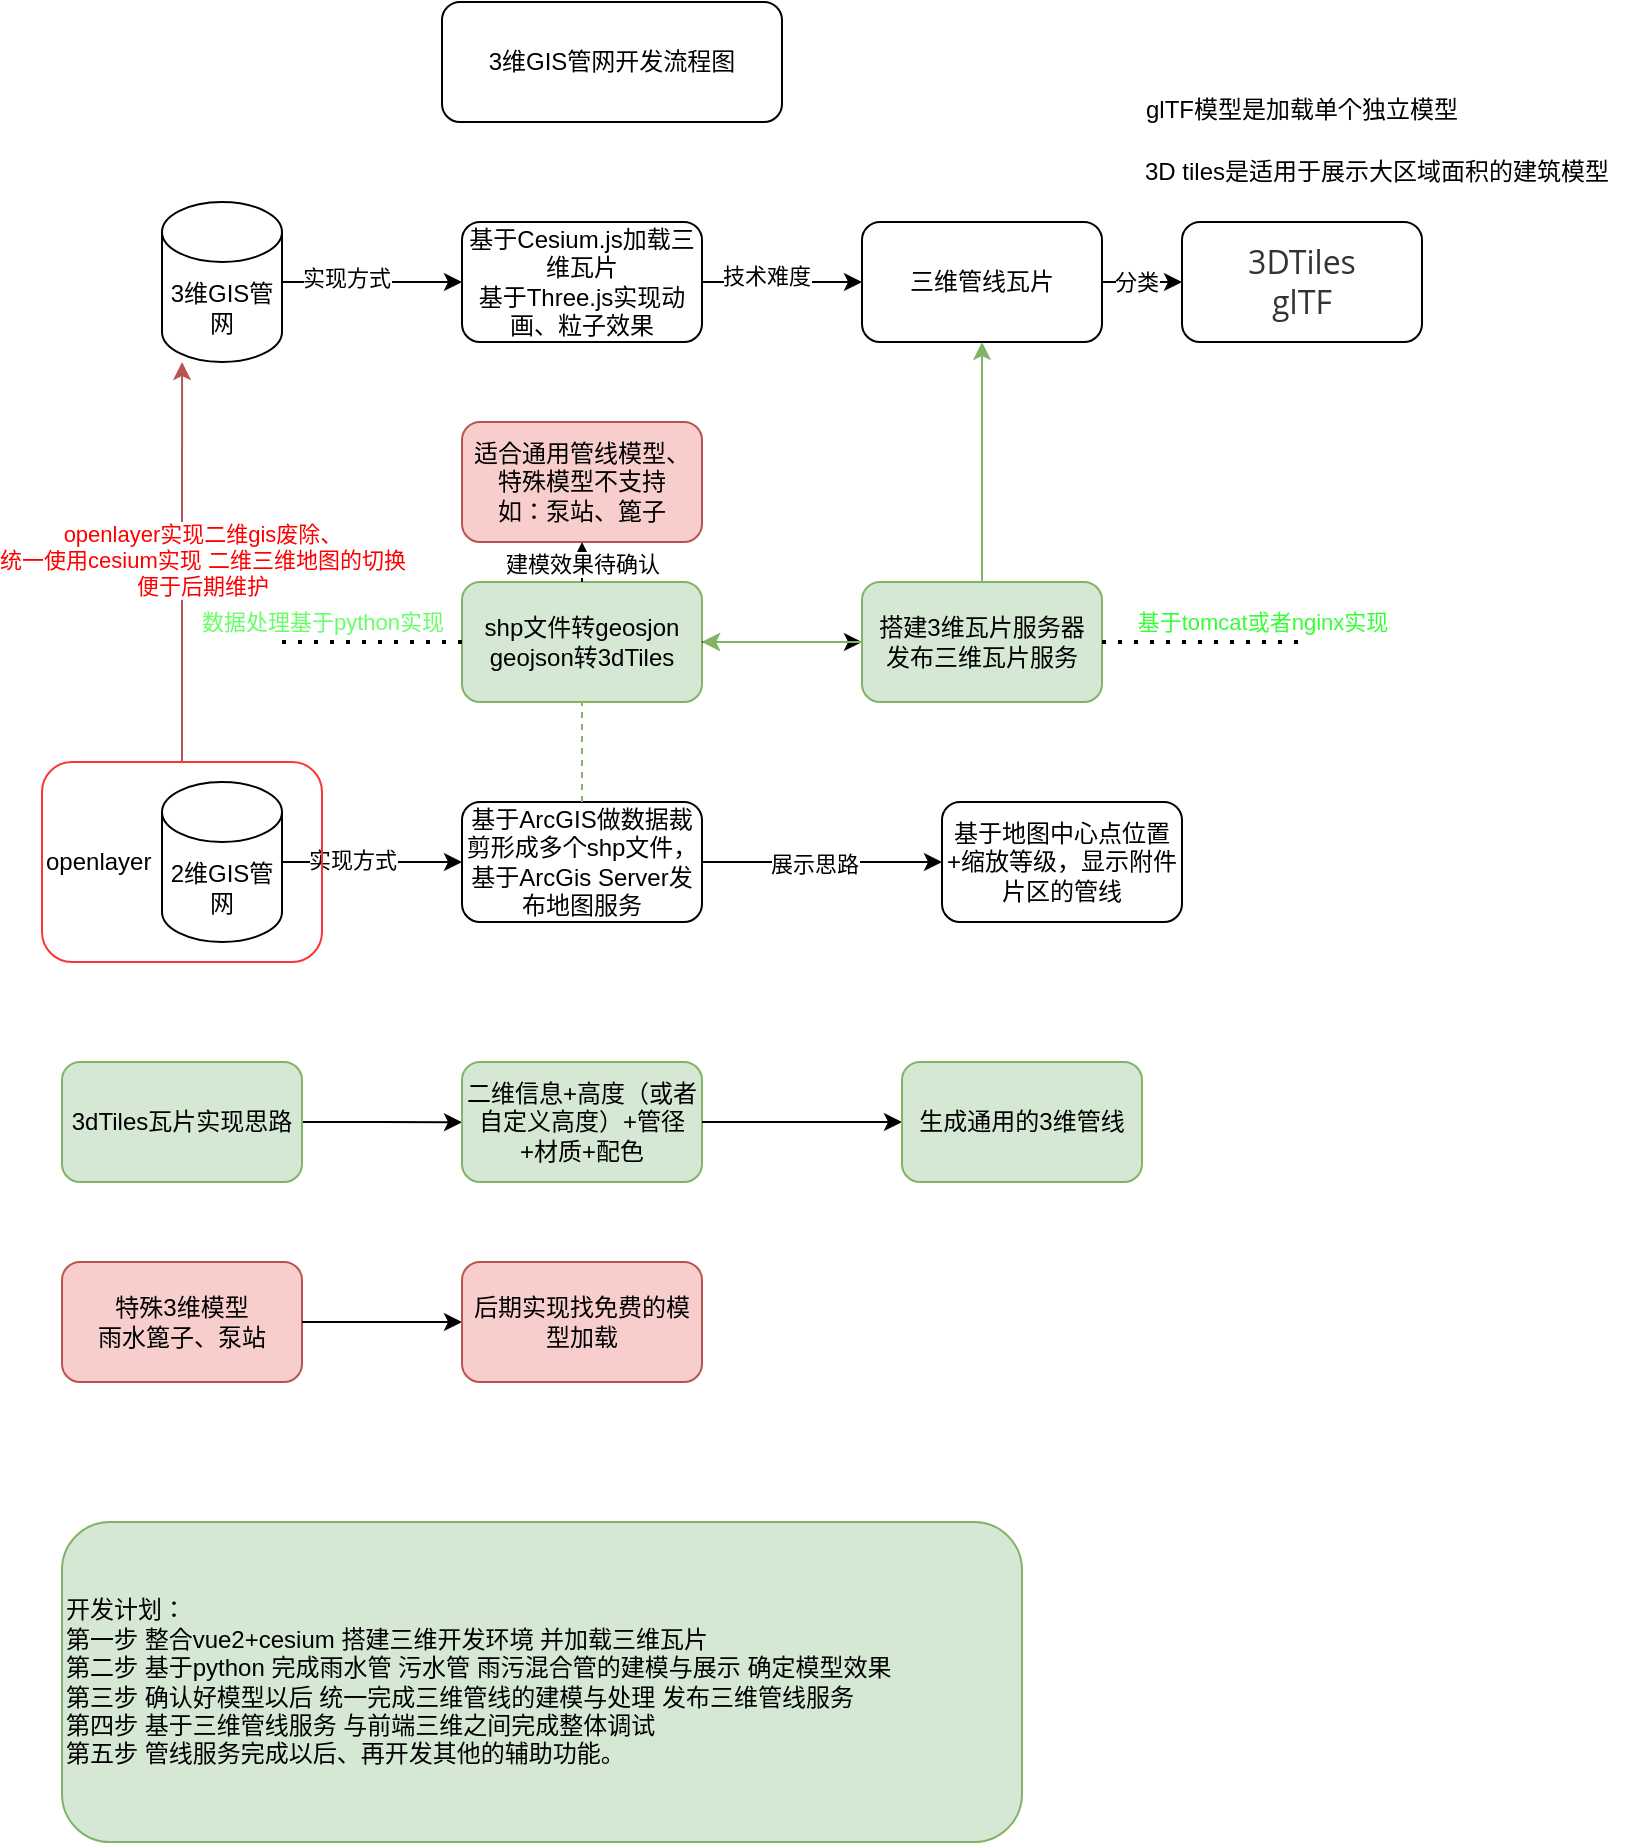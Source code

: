 <mxfile version="26.0.4">
  <diagram name="第 1 页" id="Gk60V1TTor8V56hxER62">
    <mxGraphModel dx="698" dy="419" grid="1" gridSize="10" guides="1" tooltips="1" connect="1" arrows="1" fold="1" page="1" pageScale="1" pageWidth="827" pageHeight="1169" math="0" shadow="0">
      <root>
        <mxCell id="0" />
        <mxCell id="1" parent="0" />
        <mxCell id="-gr6ZtgubA5fiwtZLRM4-1" value="3维GIS管网" style="shape=cylinder3;whiteSpace=wrap;html=1;boundedLbl=1;backgroundOutline=1;size=15;" vertex="1" parent="1">
          <mxGeometry x="90" y="110" width="60" height="80" as="geometry" />
        </mxCell>
        <mxCell id="-gr6ZtgubA5fiwtZLRM4-3" value="" style="endArrow=classic;html=1;rounded=0;exitX=1;exitY=0.5;exitDx=0;exitDy=0;exitPerimeter=0;" edge="1" parent="1" source="-gr6ZtgubA5fiwtZLRM4-1">
          <mxGeometry width="50" height="50" relative="1" as="geometry">
            <mxPoint x="390" y="410" as="sourcePoint" />
            <mxPoint x="240" y="150" as="targetPoint" />
          </mxGeometry>
        </mxCell>
        <mxCell id="-gr6ZtgubA5fiwtZLRM4-11" value="实现方式" style="edgeLabel;html=1;align=center;verticalAlign=middle;resizable=0;points=[];" vertex="1" connectable="0" parent="-gr6ZtgubA5fiwtZLRM4-3">
          <mxGeometry x="-0.289" y="2" relative="1" as="geometry">
            <mxPoint as="offset" />
          </mxGeometry>
        </mxCell>
        <mxCell id="-gr6ZtgubA5fiwtZLRM4-4" value="&lt;div&gt;基于Cesium.js加载三维瓦片&lt;/div&gt;&lt;div&gt;基于Three.js实现动画、粒子效果&lt;br&gt;&lt;/div&gt;" style="rounded=1;whiteSpace=wrap;html=1;" vertex="1" parent="1">
          <mxGeometry x="240" y="120" width="120" height="60" as="geometry" />
        </mxCell>
        <mxCell id="-gr6ZtgubA5fiwtZLRM4-5" value="" style="endArrow=classic;html=1;rounded=0;exitX=1;exitY=0.5;exitDx=0;exitDy=0;" edge="1" parent="1" source="-gr6ZtgubA5fiwtZLRM4-4">
          <mxGeometry width="50" height="50" relative="1" as="geometry">
            <mxPoint x="390" y="410" as="sourcePoint" />
            <mxPoint x="440" y="150" as="targetPoint" />
          </mxGeometry>
        </mxCell>
        <mxCell id="-gr6ZtgubA5fiwtZLRM4-12" value="技术难度" style="edgeLabel;html=1;align=center;verticalAlign=middle;resizable=0;points=[];" vertex="1" connectable="0" parent="-gr6ZtgubA5fiwtZLRM4-5">
          <mxGeometry x="-0.2" y="3" relative="1" as="geometry">
            <mxPoint as="offset" />
          </mxGeometry>
        </mxCell>
        <mxCell id="-gr6ZtgubA5fiwtZLRM4-6" value="三维管线瓦片" style="rounded=1;whiteSpace=wrap;html=1;" vertex="1" parent="1">
          <mxGeometry x="440" y="120" width="120" height="60" as="geometry" />
        </mxCell>
        <mxCell id="-gr6ZtgubA5fiwtZLRM4-8" value="&lt;div&gt;&lt;span style=&quot;color: rgb(51, 51, 51); font-family: &amp;quot;Open Sans&amp;quot;, &amp;quot;Clear Sans&amp;quot;, &amp;quot;Helvetica Neue&amp;quot;, Helvetica, Arial, &amp;quot;Segoe UI Emoji&amp;quot;, sans-serif; font-size: 16px; font-style: normal; font-variant-ligatures: normal; font-variant-caps: normal; font-weight: 400; letter-spacing: normal; text-align: start; text-indent: 0px; text-transform: none; white-space: pre-wrap; word-spacing: 0px; -webkit-text-stroke-width: 0px; background-color: rgb(255, 255, 255); text-decoration-thickness: initial; text-decoration-style: initial; text-decoration-color: initial; display: inline !important; float: none;&quot;&gt;3DTiles&lt;/span&gt;&lt;/div&gt;&lt;div&gt;&lt;span style=&quot;color: rgb(51, 51, 51); font-family: &amp;quot;Open Sans&amp;quot;, &amp;quot;Clear Sans&amp;quot;, &amp;quot;Helvetica Neue&amp;quot;, Helvetica, Arial, &amp;quot;Segoe UI Emoji&amp;quot;, sans-serif; font-size: 16px; font-style: normal; font-variant-ligatures: normal; font-variant-caps: normal; font-weight: 400; letter-spacing: normal; orphans: 4; text-align: start; text-indent: 0px; text-transform: none; white-space: pre-wrap; widows: 2; word-spacing: 0px; -webkit-text-stroke-width: 0px; background-color: rgb(255, 255, 255); text-decoration-thickness: initial; text-decoration-style: initial; text-decoration-color: initial; display: inline !important; float: none;&quot;&gt;glTF&lt;/span&gt;&lt;/div&gt;" style="rounded=1;whiteSpace=wrap;html=1;" vertex="1" parent="1">
          <mxGeometry x="600" y="120" width="120" height="60" as="geometry" />
        </mxCell>
        <mxCell id="-gr6ZtgubA5fiwtZLRM4-9" value="" style="endArrow=classic;html=1;rounded=0;exitX=1;exitY=0.5;exitDx=0;exitDy=0;entryX=0;entryY=0.5;entryDx=0;entryDy=0;" edge="1" parent="1" source="-gr6ZtgubA5fiwtZLRM4-6" target="-gr6ZtgubA5fiwtZLRM4-8">
          <mxGeometry width="50" height="50" relative="1" as="geometry">
            <mxPoint x="390" y="410" as="sourcePoint" />
            <mxPoint x="440" y="360" as="targetPoint" />
          </mxGeometry>
        </mxCell>
        <mxCell id="-gr6ZtgubA5fiwtZLRM4-10" value="分类" style="edgeLabel;html=1;align=center;verticalAlign=middle;resizable=0;points=[];" vertex="1" connectable="0" parent="-gr6ZtgubA5fiwtZLRM4-9">
          <mxGeometry x="-0.167" relative="1" as="geometry">
            <mxPoint as="offset" />
          </mxGeometry>
        </mxCell>
        <mxCell id="-gr6ZtgubA5fiwtZLRM4-14" value="3D tiles是适用于展示大区域面积的建筑模型" style="text;html=1;align=center;verticalAlign=middle;resizable=0;points=[];autosize=1;strokeColor=none;fillColor=none;" vertex="1" parent="1">
          <mxGeometry x="567" y="80" width="260" height="30" as="geometry" />
        </mxCell>
        <mxCell id="-gr6ZtgubA5fiwtZLRM4-16" value="glTF模型是加载单个独立模型" style="text;whiteSpace=wrap;" vertex="1" parent="1">
          <mxGeometry x="580" y="50" width="190" height="40" as="geometry" />
        </mxCell>
        <mxCell id="-gr6ZtgubA5fiwtZLRM4-17" value="2维GIS管网" style="shape=cylinder3;whiteSpace=wrap;html=1;boundedLbl=1;backgroundOutline=1;size=15;" vertex="1" parent="1">
          <mxGeometry x="90" y="400" width="60" height="80" as="geometry" />
        </mxCell>
        <mxCell id="-gr6ZtgubA5fiwtZLRM4-18" value="" style="endArrow=classic;html=1;rounded=0;" edge="1" parent="1">
          <mxGeometry width="50" height="50" relative="1" as="geometry">
            <mxPoint x="150" y="440" as="sourcePoint" />
            <mxPoint x="240" y="440" as="targetPoint" />
          </mxGeometry>
        </mxCell>
        <mxCell id="-gr6ZtgubA5fiwtZLRM4-19" value="实现方式" style="edgeLabel;html=1;align=center;verticalAlign=middle;resizable=0;points=[];" vertex="1" connectable="0" parent="-gr6ZtgubA5fiwtZLRM4-18">
          <mxGeometry x="-0.222" y="1" relative="1" as="geometry">
            <mxPoint as="offset" />
          </mxGeometry>
        </mxCell>
        <mxCell id="-gr6ZtgubA5fiwtZLRM4-20" value="基于ArcGIS做数据裁剪形成多个shp文件，基于ArcGis Server发布地图服务" style="rounded=1;whiteSpace=wrap;html=1;" vertex="1" parent="1">
          <mxGeometry x="240" y="410" width="120" height="60" as="geometry" />
        </mxCell>
        <mxCell id="-gr6ZtgubA5fiwtZLRM4-21" value="" style="endArrow=classic;html=1;rounded=0;" edge="1" parent="1">
          <mxGeometry width="50" height="50" relative="1" as="geometry">
            <mxPoint x="360" y="440" as="sourcePoint" />
            <mxPoint x="480" y="440" as="targetPoint" />
          </mxGeometry>
        </mxCell>
        <mxCell id="-gr6ZtgubA5fiwtZLRM4-22" value="展示思路" style="edgeLabel;html=1;align=center;verticalAlign=middle;resizable=0;points=[];" vertex="1" connectable="0" parent="-gr6ZtgubA5fiwtZLRM4-21">
          <mxGeometry x="-0.067" y="-1" relative="1" as="geometry">
            <mxPoint as="offset" />
          </mxGeometry>
        </mxCell>
        <mxCell id="-gr6ZtgubA5fiwtZLRM4-23" value="基于地图中心点位置+缩放等级，显示附件片区的管线" style="rounded=1;whiteSpace=wrap;html=1;" vertex="1" parent="1">
          <mxGeometry x="480" y="410" width="120" height="60" as="geometry" />
        </mxCell>
        <mxCell id="-gr6ZtgubA5fiwtZLRM4-24" value="" style="endArrow=none;dashed=1;html=1;rounded=0;exitX=0.5;exitY=0;exitDx=0;exitDy=0;fillColor=#d5e8d4;strokeColor=#82b366;" edge="1" parent="1" source="-gr6ZtgubA5fiwtZLRM4-20">
          <mxGeometry width="50" height="50" relative="1" as="geometry">
            <mxPoint x="390" y="410" as="sourcePoint" />
            <mxPoint x="300" y="360" as="targetPoint" />
          </mxGeometry>
        </mxCell>
        <mxCell id="-gr6ZtgubA5fiwtZLRM4-25" value="&lt;div&gt;shp文件转geosjon&lt;/div&gt;&lt;div&gt;geojson转3dTiles&lt;br&gt;&lt;/div&gt;" style="rounded=1;whiteSpace=wrap;html=1;fillColor=#d5e8d4;strokeColor=#82b366;" vertex="1" parent="1">
          <mxGeometry x="240" y="300" width="120" height="60" as="geometry" />
        </mxCell>
        <mxCell id="-gr6ZtgubA5fiwtZLRM4-26" value="" style="endArrow=classic;html=1;rounded=0;" edge="1" parent="1">
          <mxGeometry width="50" height="50" relative="1" as="geometry">
            <mxPoint x="360" y="330" as="sourcePoint" />
            <mxPoint x="440" y="330" as="targetPoint" />
          </mxGeometry>
        </mxCell>
        <mxCell id="-gr6ZtgubA5fiwtZLRM4-28" value="" style="edgeStyle=orthogonalEdgeStyle;rounded=0;orthogonalLoop=1;jettySize=auto;html=1;fillColor=#d5e8d4;strokeColor=#82b366;" edge="1" parent="1" source="-gr6ZtgubA5fiwtZLRM4-27" target="-gr6ZtgubA5fiwtZLRM4-25">
          <mxGeometry relative="1" as="geometry" />
        </mxCell>
        <mxCell id="-gr6ZtgubA5fiwtZLRM4-29" value="" style="edgeStyle=orthogonalEdgeStyle;rounded=0;orthogonalLoop=1;jettySize=auto;html=1;fillColor=#d5e8d4;strokeColor=#82b366;" edge="1" parent="1" source="-gr6ZtgubA5fiwtZLRM4-27" target="-gr6ZtgubA5fiwtZLRM4-25">
          <mxGeometry relative="1" as="geometry" />
        </mxCell>
        <mxCell id="-gr6ZtgubA5fiwtZLRM4-27" value="&lt;div&gt;搭建3维瓦片服务器&lt;/div&gt;&lt;div&gt;发布三维瓦片服务&lt;br&gt;&lt;/div&gt;" style="rounded=1;whiteSpace=wrap;html=1;fillColor=#d5e8d4;strokeColor=#82b366;" vertex="1" parent="1">
          <mxGeometry x="440" y="300" width="120" height="60" as="geometry" />
        </mxCell>
        <mxCell id="-gr6ZtgubA5fiwtZLRM4-30" value="" style="endArrow=none;dashed=1;html=1;dashPattern=1 3;strokeWidth=2;rounded=0;entryX=0;entryY=0.5;entryDx=0;entryDy=0;" edge="1" parent="1" target="-gr6ZtgubA5fiwtZLRM4-25">
          <mxGeometry width="50" height="50" relative="1" as="geometry">
            <mxPoint x="150" y="330" as="sourcePoint" />
            <mxPoint x="440" y="360" as="targetPoint" />
            <Array as="points">
              <mxPoint x="150" y="330" />
            </Array>
          </mxGeometry>
        </mxCell>
        <mxCell id="-gr6ZtgubA5fiwtZLRM4-33" value="数据处理基于python实现" style="edgeLabel;html=1;align=center;verticalAlign=middle;resizable=0;points=[];fontColor=#66FF66;" vertex="1" connectable="0" parent="-gr6ZtgubA5fiwtZLRM4-30">
          <mxGeometry x="-0.067" y="-2" relative="1" as="geometry">
            <mxPoint x="-22" y="-12" as="offset" />
          </mxGeometry>
        </mxCell>
        <mxCell id="-gr6ZtgubA5fiwtZLRM4-35" value="&lt;div&gt;适合通用管线模型、&lt;/div&gt;&lt;div&gt;特殊模型不支持&lt;/div&gt;&lt;div&gt;如：泵站、篦子&lt;/div&gt;" style="rounded=1;whiteSpace=wrap;html=1;fillColor=#f8cecc;strokeColor=#b85450;" vertex="1" parent="1">
          <mxGeometry x="240" y="220" width="120" height="60" as="geometry" />
        </mxCell>
        <mxCell id="-gr6ZtgubA5fiwtZLRM4-36" value="" style="endArrow=classic;html=1;rounded=0;exitX=0.5;exitY=0;exitDx=0;exitDy=0;" edge="1" parent="1" source="-gr6ZtgubA5fiwtZLRM4-25">
          <mxGeometry width="50" height="50" relative="1" as="geometry">
            <mxPoint x="250" y="330" as="sourcePoint" />
            <mxPoint x="300" y="280" as="targetPoint" />
          </mxGeometry>
        </mxCell>
        <mxCell id="-gr6ZtgubA5fiwtZLRM4-37" value="建模效果待确认" style="edgeLabel;html=1;align=center;verticalAlign=middle;resizable=0;points=[];" vertex="1" connectable="0" parent="-gr6ZtgubA5fiwtZLRM4-36">
          <mxGeometry x="-0.071" relative="1" as="geometry">
            <mxPoint as="offset" />
          </mxGeometry>
        </mxCell>
        <mxCell id="-gr6ZtgubA5fiwtZLRM4-39" value="" style="endArrow=none;dashed=1;html=1;dashPattern=1 3;strokeWidth=2;rounded=0;exitX=1;exitY=0.5;exitDx=0;exitDy=0;" edge="1" parent="1" source="-gr6ZtgubA5fiwtZLRM4-27">
          <mxGeometry width="50" height="50" relative="1" as="geometry">
            <mxPoint x="600" y="400" as="sourcePoint" />
            <mxPoint x="660" y="330" as="targetPoint" />
          </mxGeometry>
        </mxCell>
        <mxCell id="-gr6ZtgubA5fiwtZLRM4-40" value="基于tomcat或者nginx实现" style="edgeLabel;html=1;align=center;verticalAlign=middle;resizable=0;points=[];fontColor=#33FF33;" vertex="1" connectable="0" parent="-gr6ZtgubA5fiwtZLRM4-39">
          <mxGeometry x="-0.011" y="2" relative="1" as="geometry">
            <mxPoint x="30" y="-8" as="offset" />
          </mxGeometry>
        </mxCell>
        <mxCell id="-gr6ZtgubA5fiwtZLRM4-41" value="" style="endArrow=classic;html=1;rounded=0;exitX=0.5;exitY=0;exitDx=0;exitDy=0;fillColor=#d5e8d4;strokeColor=#82b366;" edge="1" parent="1" source="-gr6ZtgubA5fiwtZLRM4-27">
          <mxGeometry width="50" height="50" relative="1" as="geometry">
            <mxPoint x="450" y="230" as="sourcePoint" />
            <mxPoint x="500" y="180" as="targetPoint" />
          </mxGeometry>
        </mxCell>
        <mxCell id="-gr6ZtgubA5fiwtZLRM4-42" value="&lt;div align=&quot;left&quot;&gt;openlayer&lt;/div&gt;" style="rounded=1;whiteSpace=wrap;html=1;fillColor=none;align=left;strokeColor=#FF3333;" vertex="1" parent="1">
          <mxGeometry x="30" y="390" width="140" height="100" as="geometry" />
        </mxCell>
        <mxCell id="-gr6ZtgubA5fiwtZLRM4-43" value="" style="endArrow=classic;html=1;rounded=0;entryX=0.167;entryY=1;entryDx=0;entryDy=0;entryPerimeter=0;exitX=0.5;exitY=0;exitDx=0;exitDy=0;fillColor=#f8cecc;strokeColor=#b85450;" edge="1" parent="1" source="-gr6ZtgubA5fiwtZLRM4-42" target="-gr6ZtgubA5fiwtZLRM4-1">
          <mxGeometry width="50" height="50" relative="1" as="geometry">
            <mxPoint x="50" y="390" as="sourcePoint" />
            <mxPoint x="100" y="340" as="targetPoint" />
          </mxGeometry>
        </mxCell>
        <mxCell id="-gr6ZtgubA5fiwtZLRM4-44" value="&lt;div&gt;&lt;span style=&quot;color: rgb(255, 0, 0);&quot;&gt;openlayer实现二维gis废除、&lt;/span&gt;&lt;/div&gt;&lt;div&gt;&lt;span style=&quot;color: rgb(255, 0, 0);&quot;&gt;统一使用cesium实现 二维三维地图的切换&lt;/span&gt;&lt;/div&gt;&lt;div&gt;&lt;span style=&quot;color: rgb(255, 0, 0);&quot;&gt;便于后期维护&lt;br&gt;&lt;/span&gt;&lt;/div&gt;" style="edgeLabel;html=1;align=center;verticalAlign=middle;resizable=0;points=[];" vertex="1" connectable="0" parent="-gr6ZtgubA5fiwtZLRM4-43">
          <mxGeometry x="0.01" relative="1" as="geometry">
            <mxPoint x="10" as="offset" />
          </mxGeometry>
        </mxCell>
        <mxCell id="-gr6ZtgubA5fiwtZLRM4-46" style="edgeStyle=orthogonalEdgeStyle;rounded=0;orthogonalLoop=1;jettySize=auto;html=1;exitX=1;exitY=0.5;exitDx=0;exitDy=0;" edge="1" parent="1" source="-gr6ZtgubA5fiwtZLRM4-45">
          <mxGeometry relative="1" as="geometry">
            <mxPoint x="240" y="570.143" as="targetPoint" />
          </mxGeometry>
        </mxCell>
        <mxCell id="-gr6ZtgubA5fiwtZLRM4-45" value="3dTiles瓦片实现思路" style="rounded=1;whiteSpace=wrap;html=1;fillColor=#d5e8d4;strokeColor=#82b366;" vertex="1" parent="1">
          <mxGeometry x="40" y="540" width="120" height="60" as="geometry" />
        </mxCell>
        <mxCell id="-gr6ZtgubA5fiwtZLRM4-47" value="二维信息+高度（或者自定义高度）+管径+材质+配色" style="rounded=1;whiteSpace=wrap;html=1;fillColor=#d5e8d4;strokeColor=#82b366;" vertex="1" parent="1">
          <mxGeometry x="240" y="540" width="120" height="60" as="geometry" />
        </mxCell>
        <mxCell id="-gr6ZtgubA5fiwtZLRM4-48" value="" style="endArrow=classic;html=1;rounded=0;" edge="1" parent="1">
          <mxGeometry width="50" height="50" relative="1" as="geometry">
            <mxPoint x="360" y="570" as="sourcePoint" />
            <mxPoint x="460" y="570" as="targetPoint" />
          </mxGeometry>
        </mxCell>
        <mxCell id="-gr6ZtgubA5fiwtZLRM4-49" value="生成通用的3维管线" style="rounded=1;whiteSpace=wrap;html=1;fillColor=#d5e8d4;strokeColor=#82b366;" vertex="1" parent="1">
          <mxGeometry x="460" y="540" width="120" height="60" as="geometry" />
        </mxCell>
        <mxCell id="-gr6ZtgubA5fiwtZLRM4-50" value="&lt;div&gt;特殊3维模型&lt;/div&gt;&lt;div&gt;雨水篦子、泵站&lt;br&gt;&lt;/div&gt;" style="rounded=1;whiteSpace=wrap;html=1;fillColor=#f8cecc;strokeColor=#b85450;" vertex="1" parent="1">
          <mxGeometry x="40" y="640" width="120" height="60" as="geometry" />
        </mxCell>
        <mxCell id="-gr6ZtgubA5fiwtZLRM4-51" value="" style="endArrow=classic;html=1;rounded=0;" edge="1" parent="1">
          <mxGeometry width="50" height="50" relative="1" as="geometry">
            <mxPoint x="160" y="670" as="sourcePoint" />
            <mxPoint x="240" y="670" as="targetPoint" />
          </mxGeometry>
        </mxCell>
        <mxCell id="-gr6ZtgubA5fiwtZLRM4-52" value="后期实现找免费的模型加载" style="rounded=1;whiteSpace=wrap;html=1;fillColor=#f8cecc;strokeColor=#b85450;" vertex="1" parent="1">
          <mxGeometry x="240" y="640" width="120" height="60" as="geometry" />
        </mxCell>
        <mxCell id="-gr6ZtgubA5fiwtZLRM4-53" value="&lt;div align=&quot;left&quot;&gt;开发计划：&lt;/div&gt;&lt;div align=&quot;left&quot;&gt;第一步 整合vue2+cesium 搭建三维开发环境 并加载三维瓦片&lt;/div&gt;&lt;div align=&quot;left&quot;&gt;第二步 基于python 完成雨水管 污水管 雨污混合管的建模与展示 确定模型效果&lt;/div&gt;&lt;div align=&quot;left&quot;&gt;第三步 确认好模型以后 统一完成三维管线的建模与处理 发布三维管线服务&lt;/div&gt;&lt;div align=&quot;left&quot;&gt;第四步 基于三维管线服务 与前端三维之间完成整体调试&lt;/div&gt;&lt;div align=&quot;left&quot;&gt;第五步 管线服务完成以后、再开发其他的辅助功能。&lt;br&gt;&lt;/div&gt;" style="rounded=1;whiteSpace=wrap;html=1;align=left;fillColor=#d5e8d4;strokeColor=#82b366;" vertex="1" parent="1">
          <mxGeometry x="40" y="770" width="480" height="160" as="geometry" />
        </mxCell>
        <mxCell id="-gr6ZtgubA5fiwtZLRM4-54" value="3维GIS管网开发流程图" style="rounded=1;whiteSpace=wrap;html=1;fillColor=none;" vertex="1" parent="1">
          <mxGeometry x="230" y="10" width="170" height="60" as="geometry" />
        </mxCell>
      </root>
    </mxGraphModel>
  </diagram>
</mxfile>
